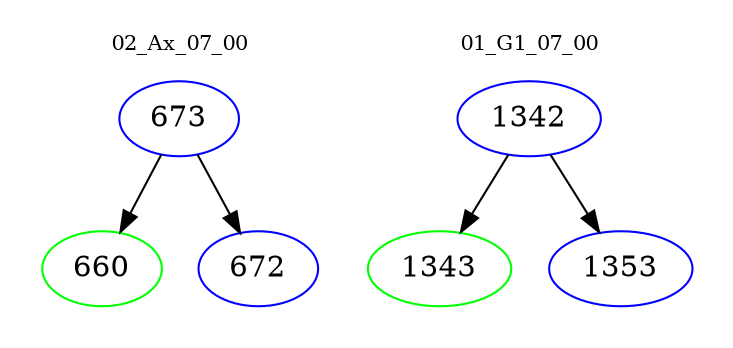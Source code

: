 digraph{
subgraph cluster_0 {
color = white
label = "02_Ax_07_00";
fontsize=10;
T0_673 [label="673", color="blue"]
T0_673 -> T0_660 [color="black"]
T0_660 [label="660", color="green"]
T0_673 -> T0_672 [color="black"]
T0_672 [label="672", color="blue"]
}
subgraph cluster_1 {
color = white
label = "01_G1_07_00";
fontsize=10;
T1_1342 [label="1342", color="blue"]
T1_1342 -> T1_1343 [color="black"]
T1_1343 [label="1343", color="green"]
T1_1342 -> T1_1353 [color="black"]
T1_1353 [label="1353", color="blue"]
}
}
